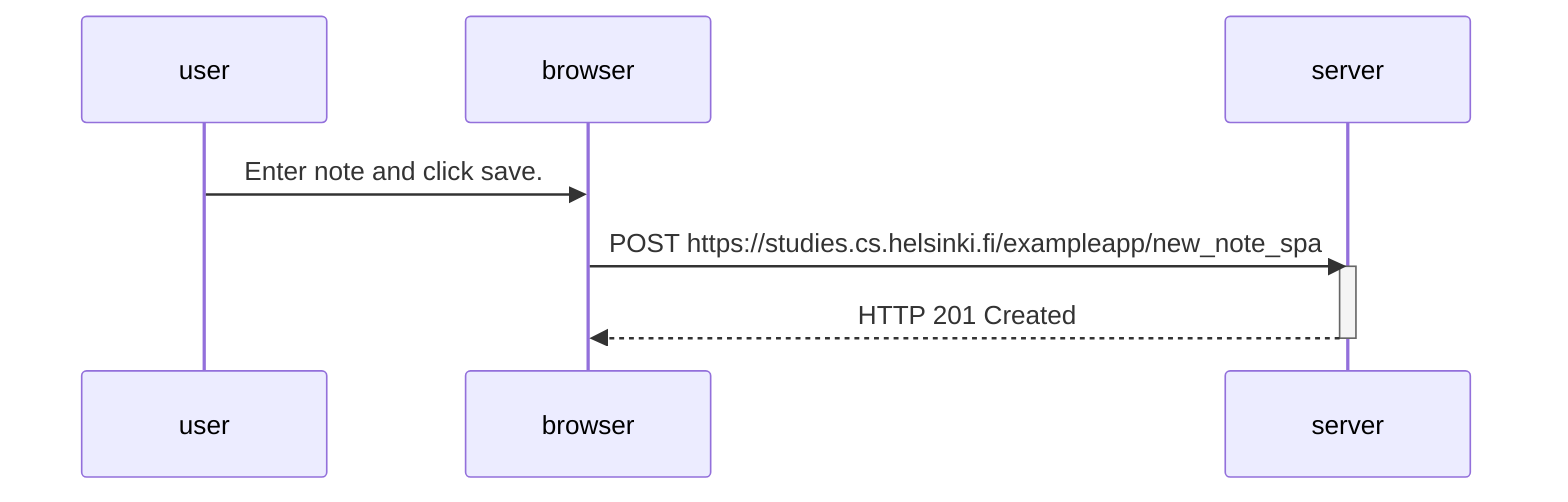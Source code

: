 sequenceDiagram
	participant user
	participant browser
	participant server

	user->>browser: Enter note and click save.
	browser->>server: POST https://studies.cs.helsinki.fi/exampleapp/new_note_spa
	activate server
	server-->>browser: HTTP 201 Created
	deactivate server
